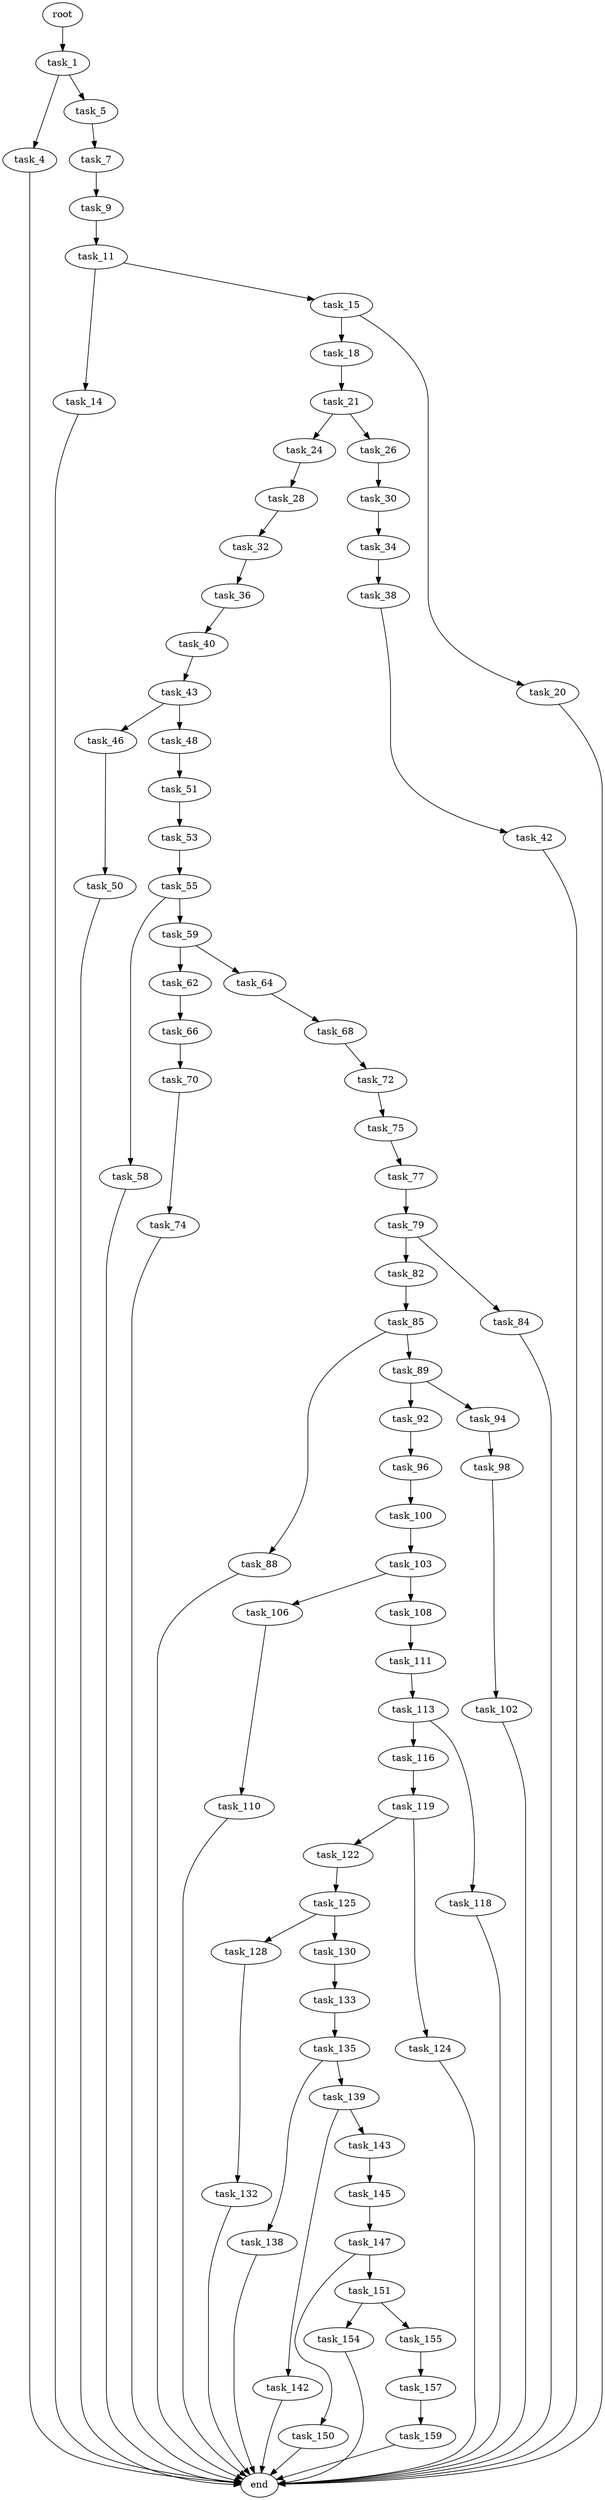 digraph G {
  root [size="0.000000"];
  task_1 [size="231928233984.000000"];
  task_4 [size="332800255065.000000"];
  task_5 [size="368293445632.000000"];
  task_7 [size="1215123965555.000000"];
  task_9 [size="39607840986.000000"];
  task_11 [size="6655575755.000000"];
  task_14 [size="368293445632.000000"];
  task_15 [size="2876178912.000000"];
  task_18 [size="385585141590.000000"];
  task_20 [size="88148384856.000000"];
  task_21 [size="13591676551.000000"];
  task_24 [size="156624026510.000000"];
  task_26 [size="549755813888.000000"];
  task_28 [size="1725421324.000000"];
  task_30 [size="231928233984.000000"];
  task_32 [size="68719476736.000000"];
  task_34 [size="1840840240.000000"];
  task_36 [size="68719476736.000000"];
  task_38 [size="193233004399.000000"];
  task_40 [size="291147108923.000000"];
  task_42 [size="1216647356.000000"];
  task_43 [size="1063302398154.000000"];
  task_46 [size="1312747881.000000"];
  task_48 [size="25104526031.000000"];
  task_50 [size="34124134674.000000"];
  task_51 [size="1263195564.000000"];
  task_53 [size="19326255969.000000"];
  task_55 [size="149074248950.000000"];
  task_58 [size="370160556084.000000"];
  task_59 [size="4745314856.000000"];
  task_62 [size="368293445632.000000"];
  task_64 [size="12852746047.000000"];
  task_66 [size="8589934592.000000"];
  task_68 [size="782757789696.000000"];
  task_70 [size="19074371633.000000"];
  task_72 [size="549755813888.000000"];
  task_74 [size="46150031984.000000"];
  task_75 [size="6921471617.000000"];
  task_77 [size="134217728000.000000"];
  task_79 [size="8368824155.000000"];
  task_82 [size="114610654465.000000"];
  task_84 [size="8589934592.000000"];
  task_85 [size="198517527128.000000"];
  task_88 [size="22132472707.000000"];
  task_89 [size="900024389.000000"];
  task_92 [size="231928233984.000000"];
  task_94 [size="181320527209.000000"];
  task_96 [size="477966761672.000000"];
  task_98 [size="413295728686.000000"];
  task_100 [size="78293937884.000000"];
  task_102 [size="28991029248.000000"];
  task_103 [size="28991029248.000000"];
  task_106 [size="173450432558.000000"];
  task_108 [size="549755813888.000000"];
  task_110 [size="52194175510.000000"];
  task_111 [size="134217728000.000000"];
  task_113 [size="1870055905.000000"];
  task_116 [size="3888988145.000000"];
  task_118 [size="398834421819.000000"];
  task_119 [size="8589934592.000000"];
  task_122 [size="1073741824000.000000"];
  task_124 [size="2687242863.000000"];
  task_125 [size="782757789696.000000"];
  task_128 [size="1073741824000.000000"];
  task_130 [size="7400617328.000000"];
  task_132 [size="986800400900.000000"];
  task_133 [size="455983435945.000000"];
  task_135 [size="361388901595.000000"];
  task_138 [size="37418218834.000000"];
  task_139 [size="863952478150.000000"];
  task_142 [size="311369823905.000000"];
  task_143 [size="376715034649.000000"];
  task_145 [size="14820742263.000000"];
  task_147 [size="368293445632.000000"];
  task_150 [size="368293445632.000000"];
  task_151 [size="8909856542.000000"];
  task_154 [size="28991029248.000000"];
  task_155 [size="134217728000.000000"];
  task_157 [size="8589934592.000000"];
  task_159 [size="643107306259.000000"];
  end [size="0.000000"];

  root -> task_1 [size="1.000000"];
  task_1 -> task_4 [size="301989888.000000"];
  task_1 -> task_5 [size="301989888.000000"];
  task_4 -> end [size="1.000000"];
  task_5 -> task_7 [size="411041792.000000"];
  task_7 -> task_9 [size="838860800.000000"];
  task_9 -> task_11 [size="75497472.000000"];
  task_11 -> task_14 [size="134217728.000000"];
  task_11 -> task_15 [size="134217728.000000"];
  task_14 -> end [size="1.000000"];
  task_15 -> task_18 [size="301989888.000000"];
  task_15 -> task_20 [size="301989888.000000"];
  task_18 -> task_21 [size="301989888.000000"];
  task_20 -> end [size="1.000000"];
  task_21 -> task_24 [size="301989888.000000"];
  task_21 -> task_26 [size="301989888.000000"];
  task_24 -> task_28 [size="536870912.000000"];
  task_26 -> task_30 [size="536870912.000000"];
  task_28 -> task_32 [size="75497472.000000"];
  task_30 -> task_34 [size="301989888.000000"];
  task_32 -> task_36 [size="134217728.000000"];
  task_34 -> task_38 [size="33554432.000000"];
  task_36 -> task_40 [size="134217728.000000"];
  task_38 -> task_42 [size="679477248.000000"];
  task_40 -> task_43 [size="301989888.000000"];
  task_42 -> end [size="1.000000"];
  task_43 -> task_46 [size="838860800.000000"];
  task_43 -> task_48 [size="838860800.000000"];
  task_46 -> task_50 [size="33554432.000000"];
  task_48 -> task_51 [size="536870912.000000"];
  task_50 -> end [size="1.000000"];
  task_51 -> task_53 [size="33554432.000000"];
  task_53 -> task_55 [size="838860800.000000"];
  task_55 -> task_58 [size="209715200.000000"];
  task_55 -> task_59 [size="209715200.000000"];
  task_58 -> end [size="1.000000"];
  task_59 -> task_62 [size="75497472.000000"];
  task_59 -> task_64 [size="75497472.000000"];
  task_62 -> task_66 [size="411041792.000000"];
  task_64 -> task_68 [size="209715200.000000"];
  task_66 -> task_70 [size="33554432.000000"];
  task_68 -> task_72 [size="679477248.000000"];
  task_70 -> task_74 [size="301989888.000000"];
  task_72 -> task_75 [size="536870912.000000"];
  task_74 -> end [size="1.000000"];
  task_75 -> task_77 [size="536870912.000000"];
  task_77 -> task_79 [size="209715200.000000"];
  task_79 -> task_82 [size="209715200.000000"];
  task_79 -> task_84 [size="209715200.000000"];
  task_82 -> task_85 [size="209715200.000000"];
  task_84 -> end [size="1.000000"];
  task_85 -> task_88 [size="838860800.000000"];
  task_85 -> task_89 [size="838860800.000000"];
  task_88 -> end [size="1.000000"];
  task_89 -> task_92 [size="75497472.000000"];
  task_89 -> task_94 [size="75497472.000000"];
  task_92 -> task_96 [size="301989888.000000"];
  task_94 -> task_98 [size="301989888.000000"];
  task_96 -> task_100 [size="411041792.000000"];
  task_98 -> task_102 [size="301989888.000000"];
  task_100 -> task_103 [size="301989888.000000"];
  task_102 -> end [size="1.000000"];
  task_103 -> task_106 [size="75497472.000000"];
  task_103 -> task_108 [size="75497472.000000"];
  task_106 -> task_110 [size="536870912.000000"];
  task_108 -> task_111 [size="536870912.000000"];
  task_110 -> end [size="1.000000"];
  task_111 -> task_113 [size="209715200.000000"];
  task_113 -> task_116 [size="134217728.000000"];
  task_113 -> task_118 [size="134217728.000000"];
  task_116 -> task_119 [size="209715200.000000"];
  task_118 -> end [size="1.000000"];
  task_119 -> task_122 [size="33554432.000000"];
  task_119 -> task_124 [size="33554432.000000"];
  task_122 -> task_125 [size="838860800.000000"];
  task_124 -> end [size="1.000000"];
  task_125 -> task_128 [size="679477248.000000"];
  task_125 -> task_130 [size="679477248.000000"];
  task_128 -> task_132 [size="838860800.000000"];
  task_130 -> task_133 [size="209715200.000000"];
  task_132 -> end [size="1.000000"];
  task_133 -> task_135 [size="679477248.000000"];
  task_135 -> task_138 [size="411041792.000000"];
  task_135 -> task_139 [size="411041792.000000"];
  task_138 -> end [size="1.000000"];
  task_139 -> task_142 [size="838860800.000000"];
  task_139 -> task_143 [size="838860800.000000"];
  task_142 -> end [size="1.000000"];
  task_143 -> task_145 [size="536870912.000000"];
  task_145 -> task_147 [size="536870912.000000"];
  task_147 -> task_150 [size="411041792.000000"];
  task_147 -> task_151 [size="411041792.000000"];
  task_150 -> end [size="1.000000"];
  task_151 -> task_154 [size="411041792.000000"];
  task_151 -> task_155 [size="411041792.000000"];
  task_154 -> end [size="1.000000"];
  task_155 -> task_157 [size="209715200.000000"];
  task_157 -> task_159 [size="33554432.000000"];
  task_159 -> end [size="1.000000"];
}
